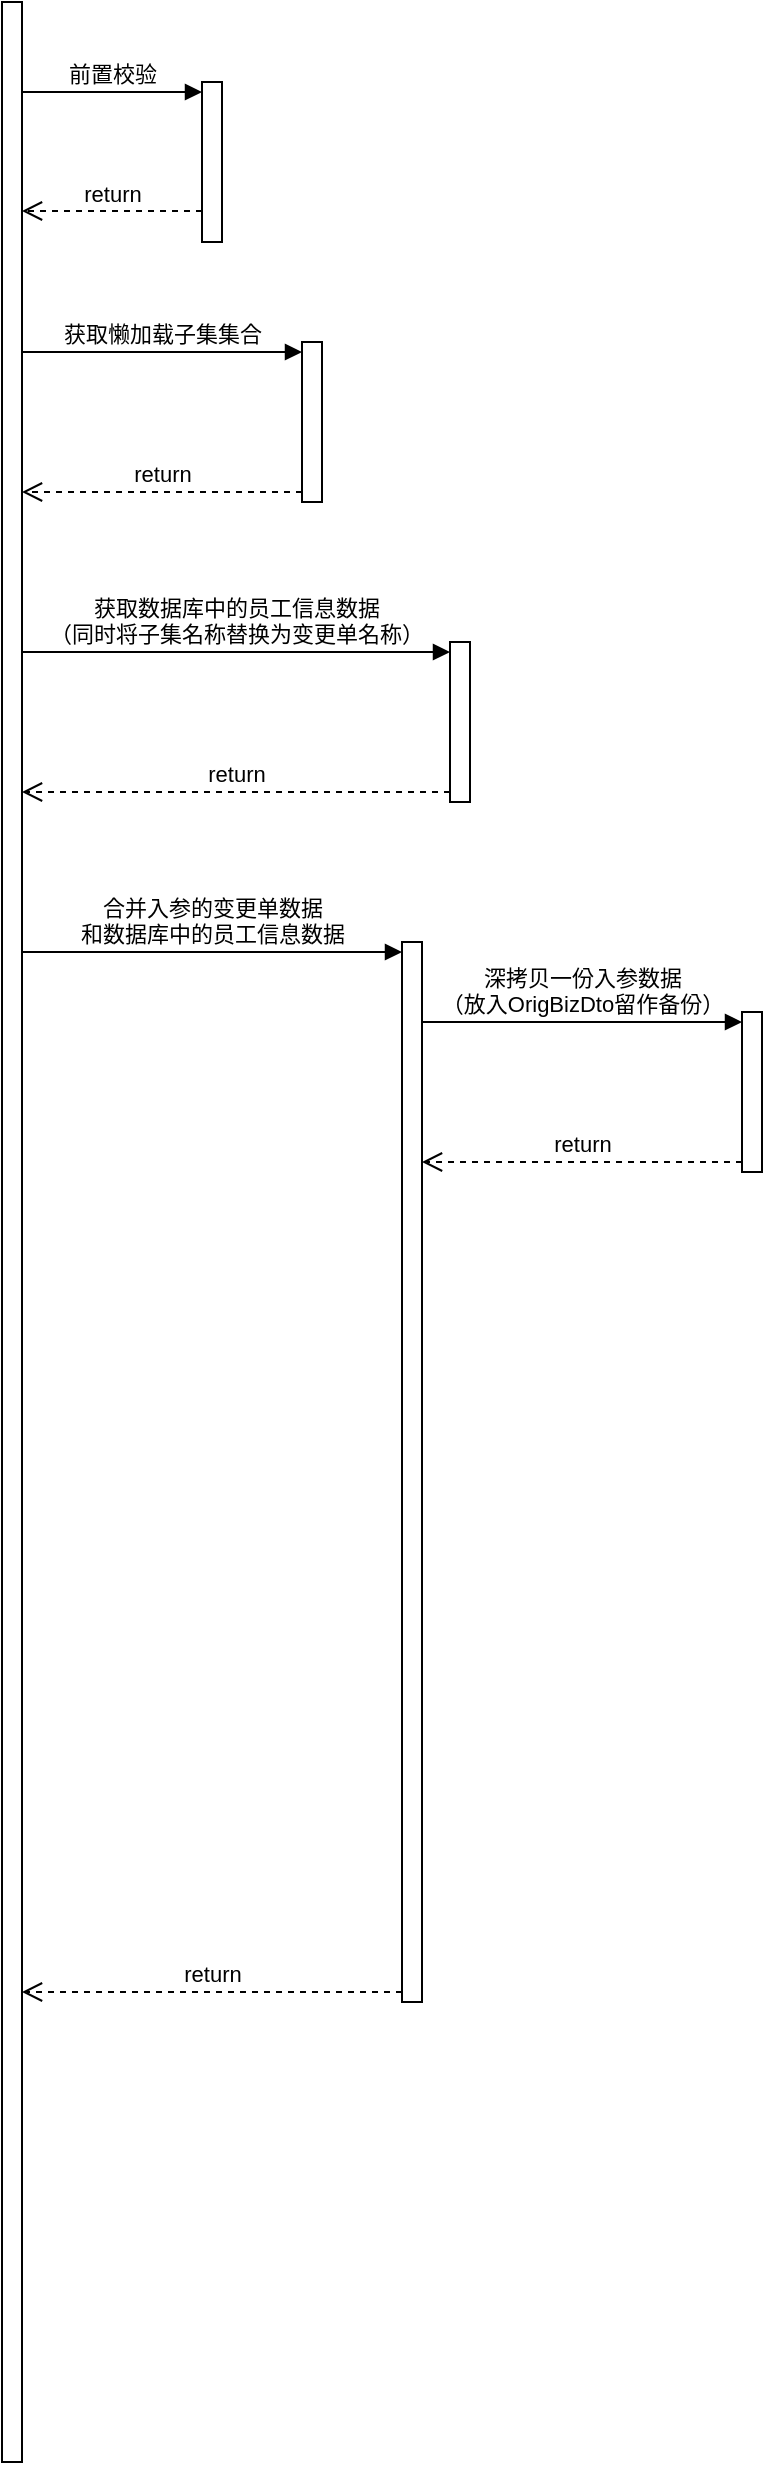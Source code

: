<mxfile version="24.3.1" type="github">
  <diagram name="第 1 页" id="UkBSAYhfNnw3rhTz4BNa">
    <mxGraphModel dx="1434" dy="749" grid="1" gridSize="10" guides="1" tooltips="1" connect="1" arrows="1" fold="1" page="1" pageScale="1" pageWidth="827" pageHeight="1169" math="0" shadow="0">
      <root>
        <mxCell id="0" />
        <mxCell id="1" parent="0" />
        <mxCell id="bz3tG6LPTrK5AdoUV8Yw-1" value="" style="html=1;points=[[0,0,0,0,5],[0,1,0,0,-5],[1,0,0,0,5],[1,1,0,0,-5]];perimeter=orthogonalPerimeter;outlineConnect=0;targetShapes=umlLifeline;portConstraint=eastwest;newEdgeStyle={&quot;curved&quot;:0,&quot;rounded&quot;:0};" vertex="1" parent="1">
          <mxGeometry x="190" y="80" width="10" height="1230" as="geometry" />
        </mxCell>
        <mxCell id="bz3tG6LPTrK5AdoUV8Yw-2" value="" style="html=1;points=[[0,0,0,0,5],[0,1,0,0,-5],[1,0,0,0,5],[1,1,0,0,-5]];perimeter=orthogonalPerimeter;outlineConnect=0;targetShapes=umlLifeline;portConstraint=eastwest;newEdgeStyle={&quot;curved&quot;:0,&quot;rounded&quot;:0};" vertex="1" parent="1">
          <mxGeometry x="290" y="120" width="10" height="80" as="geometry" />
        </mxCell>
        <mxCell id="bz3tG6LPTrK5AdoUV8Yw-3" value="前置校验" style="html=1;verticalAlign=bottom;endArrow=block;curved=0;rounded=0;entryX=0;entryY=0;entryDx=0;entryDy=5;" edge="1" target="bz3tG6LPTrK5AdoUV8Yw-2" parent="1" source="bz3tG6LPTrK5AdoUV8Yw-1">
          <mxGeometry relative="1" as="geometry">
            <mxPoint x="200" y="125" as="sourcePoint" />
          </mxGeometry>
        </mxCell>
        <mxCell id="bz3tG6LPTrK5AdoUV8Yw-4" value="return" style="html=1;verticalAlign=bottom;endArrow=open;dashed=1;endSize=8;curved=0;rounded=0;exitX=0;exitY=1;exitDx=0;exitDy=-5;" edge="1" parent="1">
          <mxGeometry relative="1" as="geometry">
            <mxPoint x="200" y="184.5" as="targetPoint" />
            <mxPoint x="290" y="184.5" as="sourcePoint" />
          </mxGeometry>
        </mxCell>
        <mxCell id="bz3tG6LPTrK5AdoUV8Yw-5" value="" style="html=1;points=[[0,0,0,0,5],[0,1,0,0,-5],[1,0,0,0,5],[1,1,0,0,-5]];perimeter=orthogonalPerimeter;outlineConnect=0;targetShapes=umlLifeline;portConstraint=eastwest;newEdgeStyle={&quot;curved&quot;:0,&quot;rounded&quot;:0};" vertex="1" parent="1">
          <mxGeometry x="340" y="250" width="10" height="80" as="geometry" />
        </mxCell>
        <mxCell id="bz3tG6LPTrK5AdoUV8Yw-6" value="获取懒加载子集集合" style="html=1;verticalAlign=bottom;endArrow=block;curved=0;rounded=0;entryX=0;entryY=0;entryDx=0;entryDy=5;" edge="1" target="bz3tG6LPTrK5AdoUV8Yw-5" parent="1" source="bz3tG6LPTrK5AdoUV8Yw-1">
          <mxGeometry relative="1" as="geometry">
            <mxPoint x="210" y="254.72" as="sourcePoint" />
          </mxGeometry>
        </mxCell>
        <mxCell id="bz3tG6LPTrK5AdoUV8Yw-7" value="return" style="html=1;verticalAlign=bottom;endArrow=open;dashed=1;endSize=8;curved=0;rounded=0;exitX=0;exitY=1;exitDx=0;exitDy=-5;" edge="1" source="bz3tG6LPTrK5AdoUV8Yw-5" parent="1" target="bz3tG6LPTrK5AdoUV8Yw-1">
          <mxGeometry relative="1" as="geometry">
            <mxPoint x="220" y="325" as="targetPoint" />
          </mxGeometry>
        </mxCell>
        <mxCell id="bz3tG6LPTrK5AdoUV8Yw-8" value="" style="html=1;points=[[0,0,0,0,5],[0,1,0,0,-5],[1,0,0,0,5],[1,1,0,0,-5]];perimeter=orthogonalPerimeter;outlineConnect=0;targetShapes=umlLifeline;portConstraint=eastwest;newEdgeStyle={&quot;curved&quot;:0,&quot;rounded&quot;:0};" vertex="1" parent="1">
          <mxGeometry x="414" y="400" width="10" height="80" as="geometry" />
        </mxCell>
        <mxCell id="bz3tG6LPTrK5AdoUV8Yw-9" value="获取数据库中的员工信息数据&lt;br&gt;（同时将子集名称替换为变更单名称）" style="html=1;verticalAlign=bottom;endArrow=block;curved=0;rounded=0;entryX=0;entryY=0;entryDx=0;entryDy=5;" edge="1" target="bz3tG6LPTrK5AdoUV8Yw-8" parent="1" source="bz3tG6LPTrK5AdoUV8Yw-1">
          <mxGeometry relative="1" as="geometry">
            <mxPoint x="320" y="405" as="sourcePoint" />
          </mxGeometry>
        </mxCell>
        <mxCell id="bz3tG6LPTrK5AdoUV8Yw-10" value="return" style="html=1;verticalAlign=bottom;endArrow=open;dashed=1;endSize=8;curved=0;rounded=0;exitX=0;exitY=1;exitDx=0;exitDy=-5;" edge="1" source="bz3tG6LPTrK5AdoUV8Yw-8" parent="1" target="bz3tG6LPTrK5AdoUV8Yw-1">
          <mxGeometry relative="1" as="geometry">
            <mxPoint x="320" y="475" as="targetPoint" />
          </mxGeometry>
        </mxCell>
        <mxCell id="bz3tG6LPTrK5AdoUV8Yw-11" value="" style="html=1;points=[[0,0,0,0,5],[0,1,0,0,-5],[1,0,0,0,5],[1,1,0,0,-5]];perimeter=orthogonalPerimeter;outlineConnect=0;targetShapes=umlLifeline;portConstraint=eastwest;newEdgeStyle={&quot;curved&quot;:0,&quot;rounded&quot;:0};" vertex="1" parent="1">
          <mxGeometry x="390" y="550" width="10" height="530" as="geometry" />
        </mxCell>
        <mxCell id="bz3tG6LPTrK5AdoUV8Yw-12" value="合并入参的变更单数据&lt;br&gt;和数据库中的员工信息数据" style="html=1;verticalAlign=bottom;endArrow=block;curved=0;rounded=0;entryX=0;entryY=0;entryDx=0;entryDy=5;" edge="1" target="bz3tG6LPTrK5AdoUV8Yw-11" parent="1" source="bz3tG6LPTrK5AdoUV8Yw-1">
          <mxGeometry relative="1" as="geometry">
            <mxPoint x="370" y="555" as="sourcePoint" />
          </mxGeometry>
        </mxCell>
        <mxCell id="bz3tG6LPTrK5AdoUV8Yw-13" value="return" style="html=1;verticalAlign=bottom;endArrow=open;dashed=1;endSize=8;curved=0;rounded=0;exitX=0;exitY=1;exitDx=0;exitDy=-5;" edge="1" source="bz3tG6LPTrK5AdoUV8Yw-11" parent="1" target="bz3tG6LPTrK5AdoUV8Yw-1">
          <mxGeometry relative="1" as="geometry">
            <mxPoint x="370" y="625" as="targetPoint" />
          </mxGeometry>
        </mxCell>
        <mxCell id="bz3tG6LPTrK5AdoUV8Yw-14" value="" style="html=1;points=[[0,0,0,0,5],[0,1,0,0,-5],[1,0,0,0,5],[1,1,0,0,-5]];perimeter=orthogonalPerimeter;outlineConnect=0;targetShapes=umlLifeline;portConstraint=eastwest;newEdgeStyle={&quot;curved&quot;:0,&quot;rounded&quot;:0};" vertex="1" parent="1">
          <mxGeometry x="560" y="585" width="10" height="80" as="geometry" />
        </mxCell>
        <mxCell id="bz3tG6LPTrK5AdoUV8Yw-15" value="深拷贝一份入参数据&lt;br&gt;（放入OrigBizDto留作备份）" style="html=1;verticalAlign=bottom;endArrow=block;curved=0;rounded=0;entryX=0;entryY=0;entryDx=0;entryDy=5;" edge="1" target="bz3tG6LPTrK5AdoUV8Yw-14" parent="1" source="bz3tG6LPTrK5AdoUV8Yw-11">
          <mxGeometry relative="1" as="geometry">
            <mxPoint x="430" y="590" as="sourcePoint" />
          </mxGeometry>
        </mxCell>
        <mxCell id="bz3tG6LPTrK5AdoUV8Yw-16" value="return" style="html=1;verticalAlign=bottom;endArrow=open;dashed=1;endSize=8;curved=0;rounded=0;exitX=0;exitY=1;exitDx=0;exitDy=-5;" edge="1" source="bz3tG6LPTrK5AdoUV8Yw-14" parent="1" target="bz3tG6LPTrK5AdoUV8Yw-11">
          <mxGeometry relative="1" as="geometry">
            <mxPoint x="430" y="660" as="targetPoint" />
          </mxGeometry>
        </mxCell>
      </root>
    </mxGraphModel>
  </diagram>
</mxfile>
